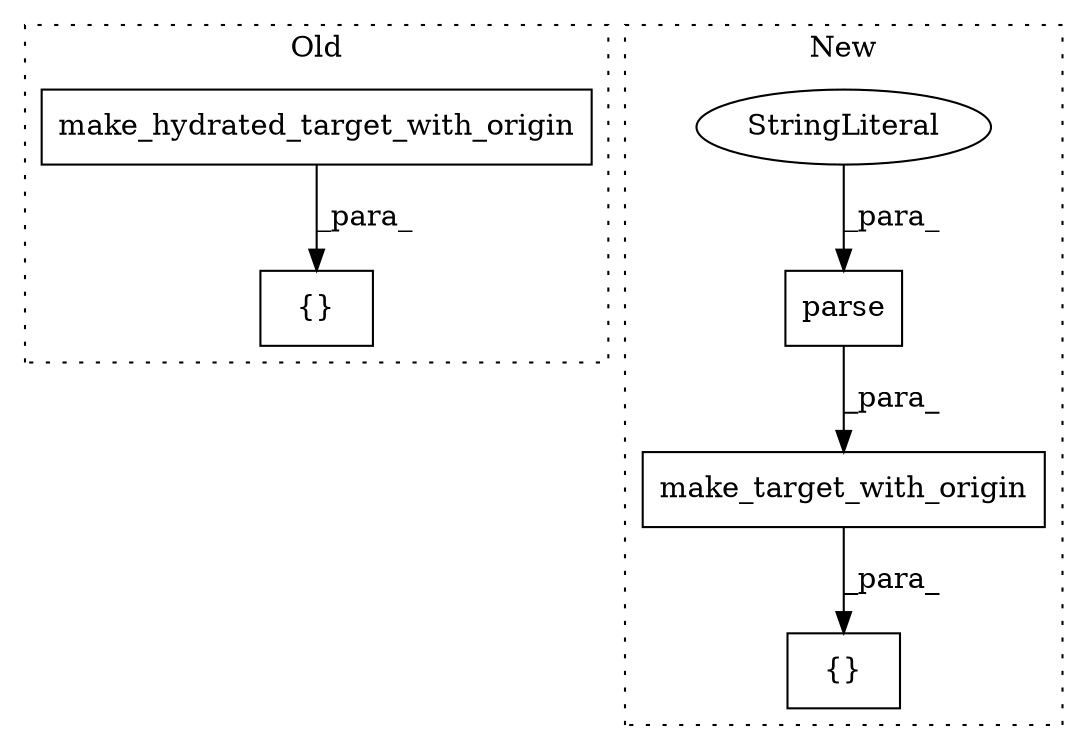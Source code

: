 digraph G {
subgraph cluster0 {
1 [label="make_hydrated_target_with_origin" a="32" s="6830,6867" l="33,1" shape="box"];
3 [label="{}" a="4" s="6821,6915" l="1,1" shape="box"];
label = "Old";
style="dotted";
}
subgraph cluster1 {
2 [label="make_target_with_origin" a="32" s="7658,7702" l="24,1" shape="box"];
4 [label="{}" a="4" s="7601,7703" l="1,1" shape="box"];
5 [label="parse" a="32" s="7690,7701" l="6,1" shape="box"];
6 [label="StringLiteral" a="45" s="7696" l="5" shape="ellipse"];
label = "New";
style="dotted";
}
1 -> 3 [label="_para_"];
2 -> 4 [label="_para_"];
5 -> 2 [label="_para_"];
6 -> 5 [label="_para_"];
}